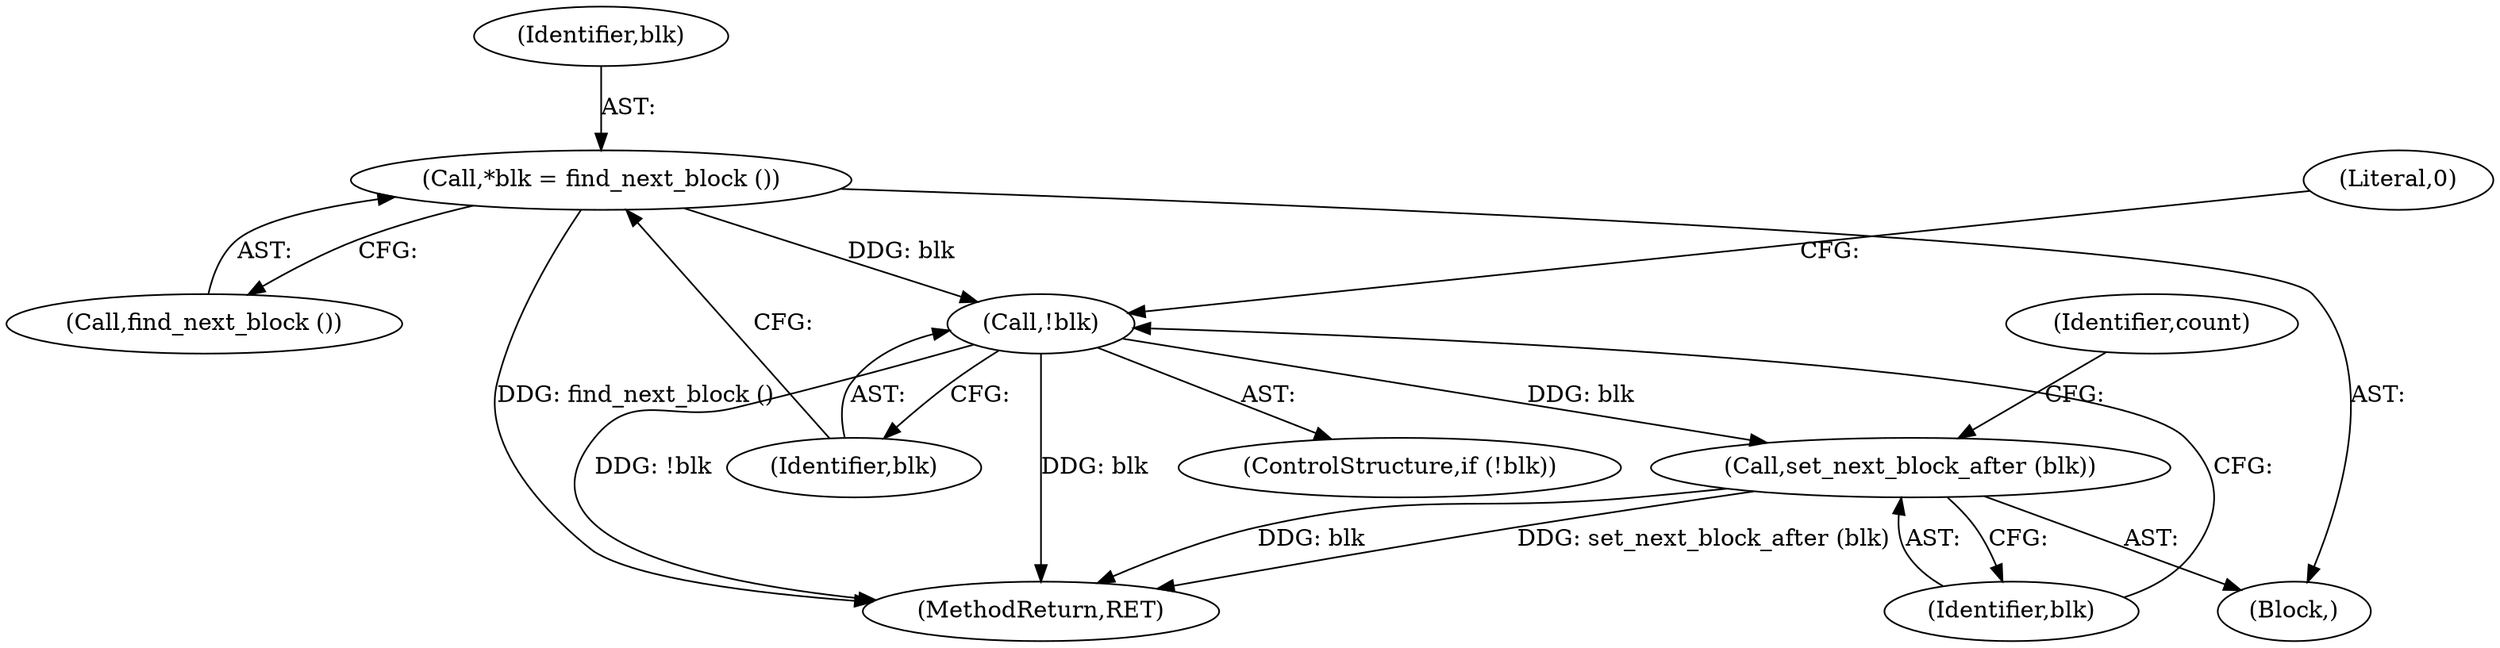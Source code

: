 digraph "0_savannah_c15c42ccd1e2377945fd0414eca1a49294bff454@pointer" {
"1000312" [label="(Call,*blk = find_next_block ())"];
"1000316" [label="(Call,!blk)"];
"1000328" [label="(Call,set_next_block_after (blk))"];
"1000507" [label="(MethodReturn,RET)"];
"1000300" [label="(Block,)"];
"1000321" [label="(Literal,0)"];
"1000316" [label="(Call,!blk)"];
"1000328" [label="(Call,set_next_block_after (blk))"];
"1000312" [label="(Call,*blk = find_next_block ())"];
"1000317" [label="(Identifier,blk)"];
"1000331" [label="(Identifier,count)"];
"1000314" [label="(Call,find_next_block ())"];
"1000313" [label="(Identifier,blk)"];
"1000329" [label="(Identifier,blk)"];
"1000315" [label="(ControlStructure,if (!blk))"];
"1000312" -> "1000300"  [label="AST: "];
"1000312" -> "1000314"  [label="CFG: "];
"1000313" -> "1000312"  [label="AST: "];
"1000314" -> "1000312"  [label="AST: "];
"1000317" -> "1000312"  [label="CFG: "];
"1000312" -> "1000507"  [label="DDG: find_next_block ()"];
"1000312" -> "1000316"  [label="DDG: blk"];
"1000316" -> "1000315"  [label="AST: "];
"1000316" -> "1000317"  [label="CFG: "];
"1000317" -> "1000316"  [label="AST: "];
"1000321" -> "1000316"  [label="CFG: "];
"1000329" -> "1000316"  [label="CFG: "];
"1000316" -> "1000507"  [label="DDG: !blk"];
"1000316" -> "1000507"  [label="DDG: blk"];
"1000316" -> "1000328"  [label="DDG: blk"];
"1000328" -> "1000300"  [label="AST: "];
"1000328" -> "1000329"  [label="CFG: "];
"1000329" -> "1000328"  [label="AST: "];
"1000331" -> "1000328"  [label="CFG: "];
"1000328" -> "1000507"  [label="DDG: set_next_block_after (blk)"];
"1000328" -> "1000507"  [label="DDG: blk"];
}
